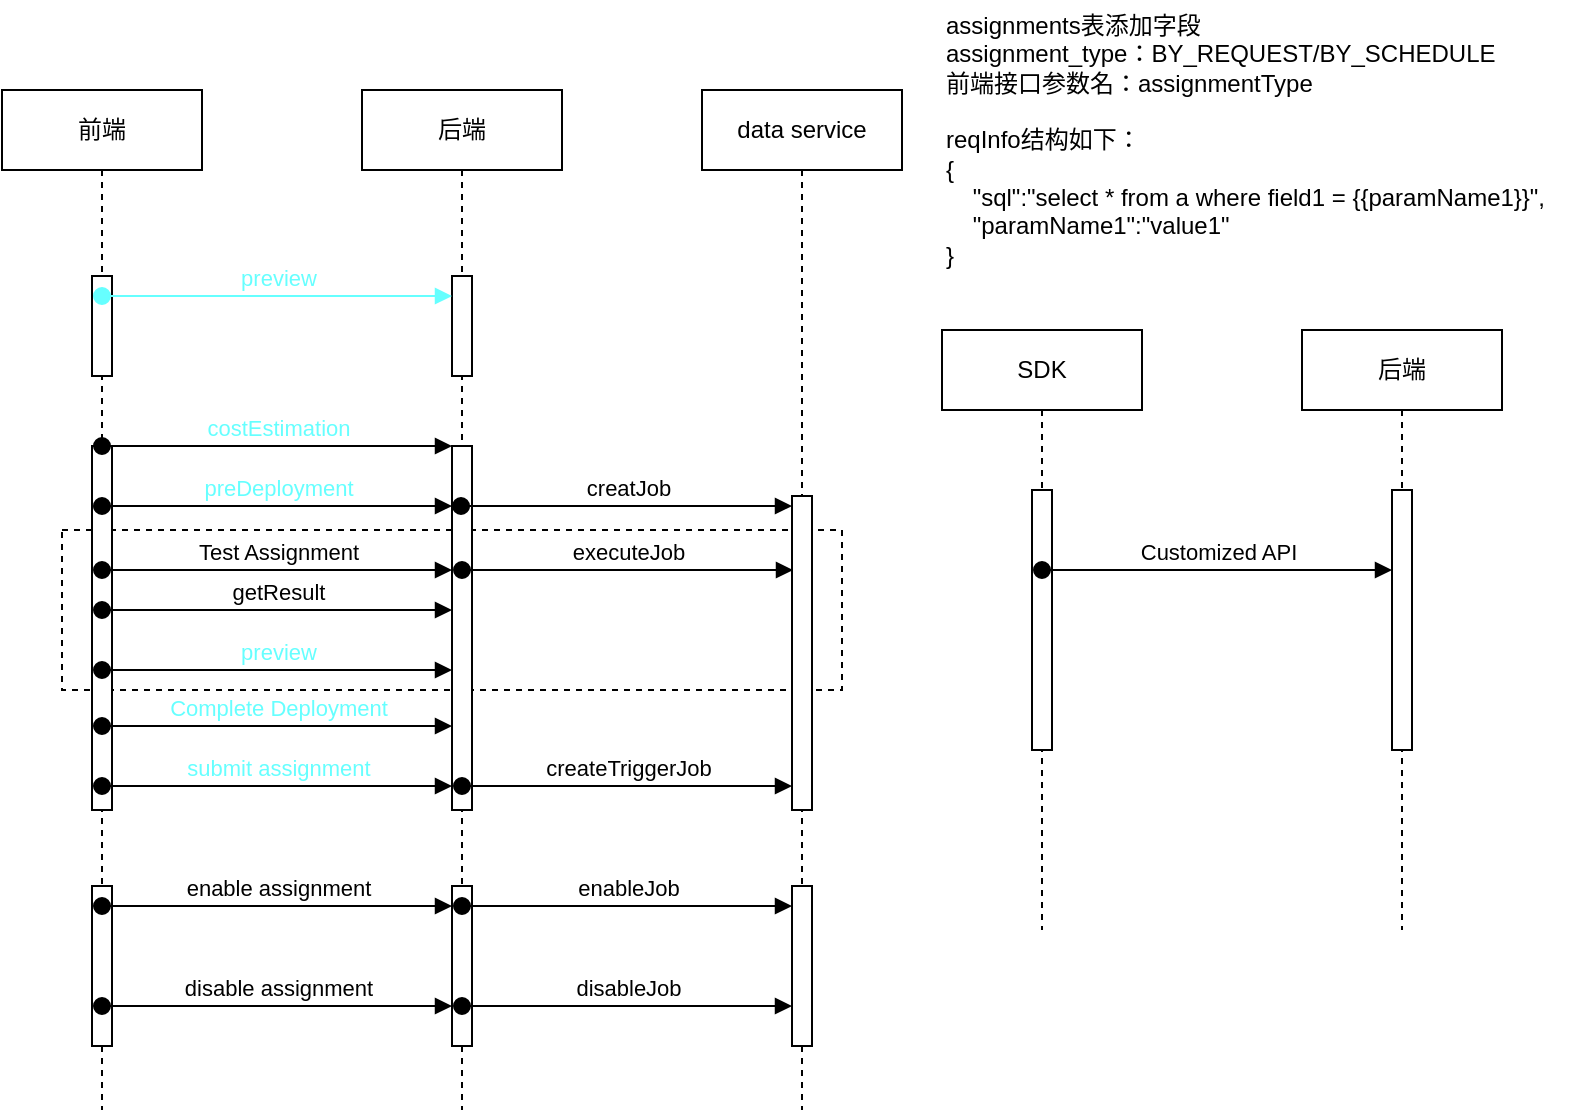<mxfile version="21.5.0" type="github">
  <diagram name="Page-1" id="7QetwW7pCA-he-E6Pq1_">
    <mxGraphModel dx="954" dy="538" grid="1" gridSize="10" guides="1" tooltips="1" connect="1" arrows="1" fold="1" page="1" pageScale="1" pageWidth="850" pageHeight="1100" background="none" math="0" shadow="0">
      <root>
        <mxCell id="0" />
        <mxCell id="1" parent="0" />
        <mxCell id="G2tW0_qqeCLKrs9y1a2r-10" value="" style="rounded=0;whiteSpace=wrap;html=1;fillColor=none;dashed=1;" vertex="1" parent="1">
          <mxGeometry x="90" y="290" width="390" height="80" as="geometry" />
        </mxCell>
        <mxCell id="NZYSf9MTEoQ4en8vfmwZ-1" value="前端" style="shape=umlLifeline;perimeter=lifelinePerimeter;whiteSpace=wrap;html=1;container=1;dropTarget=0;collapsible=0;recursiveResize=0;outlineConnect=0;portConstraint=eastwest;newEdgeStyle={&quot;edgeStyle&quot;:&quot;elbowEdgeStyle&quot;,&quot;elbow&quot;:&quot;vertical&quot;,&quot;curved&quot;:0,&quot;rounded&quot;:0};" parent="1" vertex="1">
          <mxGeometry x="60" y="70" width="100" height="510" as="geometry" />
        </mxCell>
        <mxCell id="NZYSf9MTEoQ4en8vfmwZ-6" value="" style="html=1;points=[];perimeter=orthogonalPerimeter;outlineConnect=0;targetShapes=umlLifeline;portConstraint=eastwest;newEdgeStyle={&quot;edgeStyle&quot;:&quot;elbowEdgeStyle&quot;,&quot;elbow&quot;:&quot;vertical&quot;,&quot;curved&quot;:0,&quot;rounded&quot;:0};" parent="NZYSf9MTEoQ4en8vfmwZ-1" vertex="1">
          <mxGeometry x="45" y="178" width="10" height="182" as="geometry" />
        </mxCell>
        <mxCell id="NZYSf9MTEoQ4en8vfmwZ-32" value="" style="html=1;points=[];perimeter=orthogonalPerimeter;outlineConnect=0;targetShapes=umlLifeline;portConstraint=eastwest;newEdgeStyle={&quot;edgeStyle&quot;:&quot;elbowEdgeStyle&quot;,&quot;elbow&quot;:&quot;vertical&quot;,&quot;curved&quot;:0,&quot;rounded&quot;:0};" parent="NZYSf9MTEoQ4en8vfmwZ-1" vertex="1">
          <mxGeometry x="45" y="398" width="10" height="80" as="geometry" />
        </mxCell>
        <mxCell id="NZYSf9MTEoQ4en8vfmwZ-2" value="后端" style="shape=umlLifeline;perimeter=lifelinePerimeter;whiteSpace=wrap;html=1;container=1;dropTarget=0;collapsible=0;recursiveResize=0;outlineConnect=0;portConstraint=eastwest;newEdgeStyle={&quot;edgeStyle&quot;:&quot;elbowEdgeStyle&quot;,&quot;elbow&quot;:&quot;vertical&quot;,&quot;curved&quot;:0,&quot;rounded&quot;:0};" parent="1" vertex="1">
          <mxGeometry x="240" y="70" width="100" height="510" as="geometry" />
        </mxCell>
        <mxCell id="NZYSf9MTEoQ4en8vfmwZ-10" value="" style="html=1;points=[];perimeter=orthogonalPerimeter;outlineConnect=0;targetShapes=umlLifeline;portConstraint=eastwest;newEdgeStyle={&quot;edgeStyle&quot;:&quot;elbowEdgeStyle&quot;,&quot;elbow&quot;:&quot;vertical&quot;,&quot;curved&quot;:0,&quot;rounded&quot;:0};" parent="NZYSf9MTEoQ4en8vfmwZ-2" vertex="1">
          <mxGeometry x="45" y="178" width="10" height="182" as="geometry" />
        </mxCell>
        <mxCell id="NZYSf9MTEoQ4en8vfmwZ-46" value="" style="html=1;points=[];perimeter=orthogonalPerimeter;outlineConnect=0;targetShapes=umlLifeline;portConstraint=eastwest;newEdgeStyle={&quot;edgeStyle&quot;:&quot;elbowEdgeStyle&quot;,&quot;elbow&quot;:&quot;vertical&quot;,&quot;curved&quot;:0,&quot;rounded&quot;:0};" parent="NZYSf9MTEoQ4en8vfmwZ-2" vertex="1">
          <mxGeometry x="45" y="398" width="10" height="80" as="geometry" />
        </mxCell>
        <mxCell id="NZYSf9MTEoQ4en8vfmwZ-3" value="data service" style="shape=umlLifeline;perimeter=lifelinePerimeter;whiteSpace=wrap;html=1;container=1;dropTarget=0;collapsible=0;recursiveResize=0;outlineConnect=0;portConstraint=eastwest;newEdgeStyle={&quot;edgeStyle&quot;:&quot;elbowEdgeStyle&quot;,&quot;elbow&quot;:&quot;vertical&quot;,&quot;curved&quot;:0,&quot;rounded&quot;:0};" parent="1" vertex="1">
          <mxGeometry x="410" y="70" width="100" height="510" as="geometry" />
        </mxCell>
        <mxCell id="NZYSf9MTEoQ4en8vfmwZ-16" value="" style="html=1;points=[];perimeter=orthogonalPerimeter;outlineConnect=0;targetShapes=umlLifeline;portConstraint=eastwest;newEdgeStyle={&quot;edgeStyle&quot;:&quot;elbowEdgeStyle&quot;,&quot;elbow&quot;:&quot;vertical&quot;,&quot;curved&quot;:0,&quot;rounded&quot;:0};" parent="NZYSf9MTEoQ4en8vfmwZ-3" vertex="1">
          <mxGeometry x="45" y="203" width="10" height="157" as="geometry" />
        </mxCell>
        <mxCell id="NZYSf9MTEoQ4en8vfmwZ-47" value="" style="html=1;points=[];perimeter=orthogonalPerimeter;outlineConnect=0;targetShapes=umlLifeline;portConstraint=eastwest;newEdgeStyle={&quot;edgeStyle&quot;:&quot;elbowEdgeStyle&quot;,&quot;elbow&quot;:&quot;vertical&quot;,&quot;curved&quot;:0,&quot;rounded&quot;:0};" parent="NZYSf9MTEoQ4en8vfmwZ-3" vertex="1">
          <mxGeometry x="45" y="398" width="10" height="80" as="geometry" />
        </mxCell>
        <mxCell id="G2tW0_qqeCLKrs9y1a2r-2" value="" style="html=1;points=[];perimeter=orthogonalPerimeter;outlineConnect=0;targetShapes=umlLifeline;portConstraint=eastwest;newEdgeStyle={&quot;edgeStyle&quot;:&quot;elbowEdgeStyle&quot;,&quot;elbow&quot;:&quot;vertical&quot;,&quot;curved&quot;:0,&quot;rounded&quot;:0};" vertex="1" parent="NZYSf9MTEoQ4en8vfmwZ-3">
          <mxGeometry x="-305" y="93" width="10" height="50" as="geometry" />
        </mxCell>
        <mxCell id="G2tW0_qqeCLKrs9y1a2r-3" value="" style="html=1;points=[];perimeter=orthogonalPerimeter;outlineConnect=0;targetShapes=umlLifeline;portConstraint=eastwest;newEdgeStyle={&quot;edgeStyle&quot;:&quot;elbowEdgeStyle&quot;,&quot;elbow&quot;:&quot;vertical&quot;,&quot;curved&quot;:0,&quot;rounded&quot;:0};" vertex="1" parent="NZYSf9MTEoQ4en8vfmwZ-3">
          <mxGeometry x="-125" y="93" width="10" height="50" as="geometry" />
        </mxCell>
        <mxCell id="G2tW0_qqeCLKrs9y1a2r-5" value="preview" style="html=1;verticalAlign=bottom;startArrow=oval;startFill=1;endArrow=block;startSize=8;edgeStyle=elbowEdgeStyle;elbow=horizontal;curved=0;rounded=0;fillColor=#60a917;strokeColor=#66FFFF;fontColor=#66FFFF;" edge="1" parent="NZYSf9MTEoQ4en8vfmwZ-3">
          <mxGeometry width="60" relative="1" as="geometry">
            <mxPoint x="-300" y="103" as="sourcePoint" />
            <mxPoint x="-125" y="103" as="targetPoint" />
          </mxGeometry>
        </mxCell>
        <mxCell id="NZYSf9MTEoQ4en8vfmwZ-11" value="preDeployment" style="html=1;verticalAlign=bottom;startArrow=oval;endArrow=block;startSize=8;edgeStyle=elbowEdgeStyle;elbow=vertical;curved=0;rounded=0;fontColor=#66FFFF;" parent="1" target="NZYSf9MTEoQ4en8vfmwZ-10" edge="1">
          <mxGeometry relative="1" as="geometry">
            <mxPoint x="110" y="278" as="sourcePoint" />
          </mxGeometry>
        </mxCell>
        <mxCell id="NZYSf9MTEoQ4en8vfmwZ-12" value="Complete Deployment" style="html=1;verticalAlign=bottom;startArrow=oval;startFill=1;endArrow=block;startSize=8;edgeStyle=elbowEdgeStyle;elbow=vertical;curved=0;rounded=0;fontColor=#66FFFF;" parent="1" edge="1">
          <mxGeometry width="60" relative="1" as="geometry">
            <mxPoint x="110" y="388" as="sourcePoint" />
            <mxPoint x="285" y="388" as="targetPoint" />
          </mxGeometry>
        </mxCell>
        <mxCell id="NZYSf9MTEoQ4en8vfmwZ-13" value="creatJob" style="html=1;verticalAlign=bottom;startArrow=oval;startFill=1;endArrow=block;startSize=8;edgeStyle=elbowEdgeStyle;elbow=vertical;curved=0;rounded=0;" parent="1" edge="1">
          <mxGeometry width="60" relative="1" as="geometry">
            <mxPoint x="289.5" y="278" as="sourcePoint" />
            <mxPoint x="455" y="278" as="targetPoint" />
          </mxGeometry>
        </mxCell>
        <mxCell id="NZYSf9MTEoQ4en8vfmwZ-14" value="submit assignment" style="html=1;verticalAlign=bottom;startArrow=oval;startFill=1;endArrow=block;startSize=8;edgeStyle=elbowEdgeStyle;elbow=horizontal;curved=0;rounded=0;fontColor=#66FFFF;" parent="1" edge="1">
          <mxGeometry width="60" relative="1" as="geometry">
            <mxPoint x="110" y="418" as="sourcePoint" />
            <mxPoint x="285" y="418" as="targetPoint" />
          </mxGeometry>
        </mxCell>
        <mxCell id="NZYSf9MTEoQ4en8vfmwZ-15" value="createTriggerJob" style="html=1;verticalAlign=bottom;startArrow=oval;startFill=1;endArrow=block;startSize=8;edgeStyle=elbowEdgeStyle;elbow=vertical;curved=0;rounded=0;" parent="1" edge="1">
          <mxGeometry width="60" relative="1" as="geometry">
            <mxPoint x="290" y="418" as="sourcePoint" />
            <mxPoint x="455" y="418" as="targetPoint" />
          </mxGeometry>
        </mxCell>
        <mxCell id="NZYSf9MTEoQ4en8vfmwZ-17" value="Test Assignment" style="html=1;verticalAlign=bottom;startArrow=oval;startFill=1;endArrow=block;startSize=8;edgeStyle=elbowEdgeStyle;elbow=vertical;curved=0;rounded=0;" parent="1" edge="1">
          <mxGeometry width="60" relative="1" as="geometry">
            <mxPoint x="110" y="310" as="sourcePoint" />
            <mxPoint x="285" y="310" as="targetPoint" />
          </mxGeometry>
        </mxCell>
        <mxCell id="NZYSf9MTEoQ4en8vfmwZ-18" value="executeJob" style="html=1;verticalAlign=bottom;startArrow=oval;startFill=1;endArrow=block;startSize=8;edgeStyle=elbowEdgeStyle;elbow=vertical;curved=0;rounded=0;" parent="1" edge="1">
          <mxGeometry width="60" relative="1" as="geometry">
            <mxPoint x="290" y="310" as="sourcePoint" />
            <mxPoint x="455.5" y="310" as="targetPoint" />
          </mxGeometry>
        </mxCell>
        <mxCell id="NZYSf9MTEoQ4en8vfmwZ-19" value="SDK" style="shape=umlLifeline;perimeter=lifelinePerimeter;whiteSpace=wrap;html=1;container=1;dropTarget=0;collapsible=0;recursiveResize=0;outlineConnect=0;portConstraint=eastwest;newEdgeStyle={&quot;edgeStyle&quot;:&quot;elbowEdgeStyle&quot;,&quot;elbow&quot;:&quot;vertical&quot;,&quot;curved&quot;:0,&quot;rounded&quot;:0};" parent="1" vertex="1">
          <mxGeometry x="530" y="190" width="100" height="300" as="geometry" />
        </mxCell>
        <mxCell id="NZYSf9MTEoQ4en8vfmwZ-20" value="" style="html=1;points=[];perimeter=orthogonalPerimeter;outlineConnect=0;targetShapes=umlLifeline;portConstraint=eastwest;newEdgeStyle={&quot;edgeStyle&quot;:&quot;elbowEdgeStyle&quot;,&quot;elbow&quot;:&quot;vertical&quot;,&quot;curved&quot;:0,&quot;rounded&quot;:0};" parent="NZYSf9MTEoQ4en8vfmwZ-19" vertex="1">
          <mxGeometry x="45" y="80" width="10" height="130" as="geometry" />
        </mxCell>
        <mxCell id="NZYSf9MTEoQ4en8vfmwZ-21" value="后端" style="shape=umlLifeline;perimeter=lifelinePerimeter;whiteSpace=wrap;html=1;container=1;dropTarget=0;collapsible=0;recursiveResize=0;outlineConnect=0;portConstraint=eastwest;newEdgeStyle={&quot;edgeStyle&quot;:&quot;elbowEdgeStyle&quot;,&quot;elbow&quot;:&quot;vertical&quot;,&quot;curved&quot;:0,&quot;rounded&quot;:0};" parent="1" vertex="1">
          <mxGeometry x="710" y="190" width="100" height="300" as="geometry" />
        </mxCell>
        <mxCell id="NZYSf9MTEoQ4en8vfmwZ-22" value="" style="html=1;points=[];perimeter=orthogonalPerimeter;outlineConnect=0;targetShapes=umlLifeline;portConstraint=eastwest;newEdgeStyle={&quot;edgeStyle&quot;:&quot;elbowEdgeStyle&quot;,&quot;elbow&quot;:&quot;vertical&quot;,&quot;curved&quot;:0,&quot;rounded&quot;:0};" parent="NZYSf9MTEoQ4en8vfmwZ-21" vertex="1">
          <mxGeometry x="45" y="80" width="10" height="130" as="geometry" />
        </mxCell>
        <mxCell id="NZYSf9MTEoQ4en8vfmwZ-30" value="Customized API" style="html=1;verticalAlign=bottom;startArrow=oval;startFill=1;endArrow=block;startSize=8;edgeStyle=elbowEdgeStyle;elbow=vertical;curved=0;rounded=0;" parent="1" edge="1">
          <mxGeometry width="60" relative="1" as="geometry">
            <mxPoint x="580" y="310" as="sourcePoint" />
            <mxPoint x="755" y="310" as="targetPoint" />
          </mxGeometry>
        </mxCell>
        <mxCell id="NZYSf9MTEoQ4en8vfmwZ-48" value="enable assignment" style="html=1;verticalAlign=bottom;startArrow=oval;startFill=1;endArrow=block;startSize=8;edgeStyle=elbowEdgeStyle;elbow=horizontal;curved=0;rounded=0;" parent="1" edge="1">
          <mxGeometry width="60" relative="1" as="geometry">
            <mxPoint x="110" y="478" as="sourcePoint" />
            <mxPoint x="285" y="478" as="targetPoint" />
          </mxGeometry>
        </mxCell>
        <mxCell id="NZYSf9MTEoQ4en8vfmwZ-49" value="disable assignment" style="html=1;verticalAlign=bottom;startArrow=oval;startFill=1;endArrow=block;startSize=8;edgeStyle=elbowEdgeStyle;elbow=horizontal;curved=0;rounded=0;" parent="1" edge="1">
          <mxGeometry width="60" relative="1" as="geometry">
            <mxPoint x="110" y="528" as="sourcePoint" />
            <mxPoint x="285" y="528" as="targetPoint" />
          </mxGeometry>
        </mxCell>
        <mxCell id="NZYSf9MTEoQ4en8vfmwZ-52" value="enableJob" style="html=1;verticalAlign=bottom;startArrow=oval;startFill=1;endArrow=block;startSize=8;edgeStyle=elbowEdgeStyle;elbow=vertical;curved=0;rounded=0;" parent="1" edge="1">
          <mxGeometry width="60" relative="1" as="geometry">
            <mxPoint x="290" y="478" as="sourcePoint" />
            <mxPoint x="455" y="478" as="targetPoint" />
          </mxGeometry>
        </mxCell>
        <mxCell id="NZYSf9MTEoQ4en8vfmwZ-53" value="disableJob" style="html=1;verticalAlign=bottom;startArrow=oval;startFill=1;endArrow=block;startSize=8;edgeStyle=elbowEdgeStyle;elbow=vertical;curved=0;rounded=0;" parent="1" edge="1">
          <mxGeometry width="60" relative="1" as="geometry">
            <mxPoint x="290" y="528" as="sourcePoint" />
            <mxPoint x="455" y="528" as="targetPoint" />
          </mxGeometry>
        </mxCell>
        <mxCell id="NZYSf9MTEoQ4en8vfmwZ-54" value="assignments表添加字段&lt;br&gt;assignment_type：BY_REQUEST/BY_SCHEDULE&lt;br&gt;前端接口参数名：assignmentType&lt;br&gt;&lt;br&gt;reqInfo结构如下：&lt;br&gt;{&lt;br&gt;&amp;nbsp; &amp;nbsp; &quot;sql&quot;:&quot;select * from a where field1 = {{paramName1}}&quot;,&lt;br&gt;&amp;nbsp; &amp;nbsp; &quot;paramName1&quot;:&quot;value1&quot;&lt;br&gt;}" style="text;html=1;align=left;verticalAlign=middle;resizable=0;points=[];autosize=1;strokeColor=none;fillColor=none;" parent="1" vertex="1">
          <mxGeometry x="530" y="25" width="320" height="140" as="geometry" />
        </mxCell>
        <mxCell id="NZYSf9MTEoQ4en8vfmwZ-55" value="getResult" style="html=1;verticalAlign=bottom;startArrow=oval;startFill=1;endArrow=block;startSize=8;edgeStyle=elbowEdgeStyle;elbow=vertical;curved=0;rounded=0;" parent="1" edge="1">
          <mxGeometry width="60" relative="1" as="geometry">
            <mxPoint x="110" y="330" as="sourcePoint" />
            <mxPoint x="285" y="330" as="targetPoint" />
          </mxGeometry>
        </mxCell>
        <mxCell id="G2tW0_qqeCLKrs9y1a2r-1" value="costEstimation" style="html=1;verticalAlign=bottom;startArrow=oval;startFill=1;endArrow=block;startSize=8;edgeStyle=elbowEdgeStyle;elbow=vertical;curved=0;rounded=0;fontColor=#66FFFF;" edge="1" parent="1" target="NZYSf9MTEoQ4en8vfmwZ-10">
          <mxGeometry width="60" relative="1" as="geometry">
            <mxPoint x="110" y="248" as="sourcePoint" />
            <mxPoint x="170" y="248" as="targetPoint" />
          </mxGeometry>
        </mxCell>
        <mxCell id="G2tW0_qqeCLKrs9y1a2r-9" value="preview" style="html=1;verticalAlign=bottom;startArrow=oval;startFill=1;endArrow=block;startSize=8;edgeStyle=elbowEdgeStyle;elbow=vertical;curved=0;rounded=0;fontColor=#66FFFF;" edge="1" parent="1">
          <mxGeometry width="60" relative="1" as="geometry">
            <mxPoint x="110" y="360" as="sourcePoint" />
            <mxPoint x="285" y="360" as="targetPoint" />
          </mxGeometry>
        </mxCell>
      </root>
    </mxGraphModel>
  </diagram>
</mxfile>
